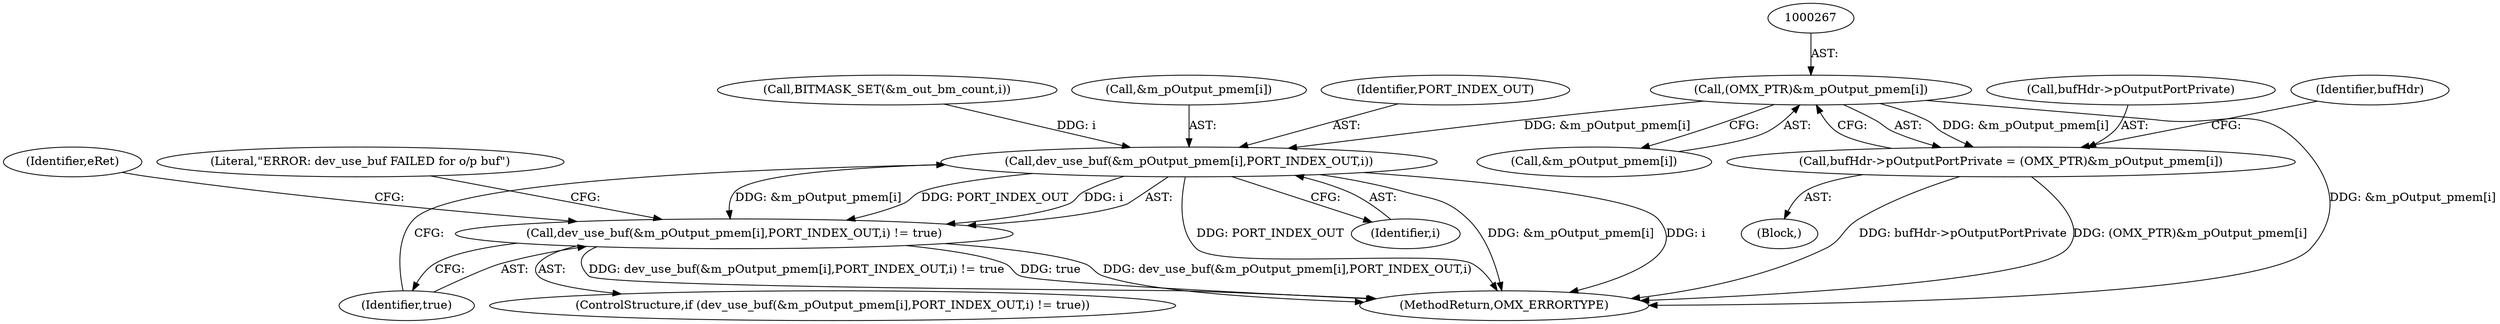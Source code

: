 digraph "0_Android_d575ecf607056d8e3328ef2eb56c52e98f81e87d_0@array" {
"1000266" [label="(Call,(OMX_PTR)&m_pOutput_pmem[i])"];
"1000262" [label="(Call,bufHdr->pOutputPortPrivate = (OMX_PTR)&m_pOutput_pmem[i])"];
"1000594" [label="(Call,dev_use_buf(&m_pOutput_pmem[i],PORT_INDEX_OUT,i))"];
"1000593" [label="(Call,dev_use_buf(&m_pOutput_pmem[i],PORT_INDEX_OUT,i) != true)"];
"1000600" [label="(Identifier,i)"];
"1000262" [label="(Call,bufHdr->pOutputPortPrivate = (OMX_PTR)&m_pOutput_pmem[i])"];
"1000268" [label="(Call,&m_pOutput_pmem[i])"];
"1000263" [label="(Call,bufHdr->pOutputPortPrivate)"];
"1000592" [label="(ControlStructure,if (dev_use_buf(&m_pOutput_pmem[i],PORT_INDEX_OUT,i) != true))"];
"1000619" [label="(MethodReturn,OMX_ERRORTYPE)"];
"1000618" [label="(Identifier,eRet)"];
"1000266" [label="(Call,(OMX_PTR)&m_pOutput_pmem[i])"];
"1000594" [label="(Call,dev_use_buf(&m_pOutput_pmem[i],PORT_INDEX_OUT,i))"];
"1000593" [label="(Call,dev_use_buf(&m_pOutput_pmem[i],PORT_INDEX_OUT,i) != true)"];
"1000599" [label="(Identifier,PORT_INDEX_OUT)"];
"1000604" [label="(Literal,\"ERROR: dev_use_buf FAILED for o/p buf\")"];
"1000228" [label="(Block,)"];
"1000588" [label="(Call,BITMASK_SET(&m_out_bm_count,i))"];
"1000601" [label="(Identifier,true)"];
"1000595" [label="(Call,&m_pOutput_pmem[i])"];
"1000274" [label="(Identifier,bufHdr)"];
"1000266" -> "1000262"  [label="AST: "];
"1000266" -> "1000268"  [label="CFG: "];
"1000267" -> "1000266"  [label="AST: "];
"1000268" -> "1000266"  [label="AST: "];
"1000262" -> "1000266"  [label="CFG: "];
"1000266" -> "1000619"  [label="DDG: &m_pOutput_pmem[i]"];
"1000266" -> "1000262"  [label="DDG: &m_pOutput_pmem[i]"];
"1000266" -> "1000594"  [label="DDG: &m_pOutput_pmem[i]"];
"1000262" -> "1000228"  [label="AST: "];
"1000263" -> "1000262"  [label="AST: "];
"1000274" -> "1000262"  [label="CFG: "];
"1000262" -> "1000619"  [label="DDG: bufHdr->pOutputPortPrivate"];
"1000262" -> "1000619"  [label="DDG: (OMX_PTR)&m_pOutput_pmem[i]"];
"1000594" -> "1000593"  [label="AST: "];
"1000594" -> "1000600"  [label="CFG: "];
"1000595" -> "1000594"  [label="AST: "];
"1000599" -> "1000594"  [label="AST: "];
"1000600" -> "1000594"  [label="AST: "];
"1000601" -> "1000594"  [label="CFG: "];
"1000594" -> "1000619"  [label="DDG: PORT_INDEX_OUT"];
"1000594" -> "1000619"  [label="DDG: &m_pOutput_pmem[i]"];
"1000594" -> "1000619"  [label="DDG: i"];
"1000594" -> "1000593"  [label="DDG: &m_pOutput_pmem[i]"];
"1000594" -> "1000593"  [label="DDG: PORT_INDEX_OUT"];
"1000594" -> "1000593"  [label="DDG: i"];
"1000588" -> "1000594"  [label="DDG: i"];
"1000593" -> "1000592"  [label="AST: "];
"1000593" -> "1000601"  [label="CFG: "];
"1000601" -> "1000593"  [label="AST: "];
"1000604" -> "1000593"  [label="CFG: "];
"1000618" -> "1000593"  [label="CFG: "];
"1000593" -> "1000619"  [label="DDG: dev_use_buf(&m_pOutput_pmem[i],PORT_INDEX_OUT,i)"];
"1000593" -> "1000619"  [label="DDG: dev_use_buf(&m_pOutput_pmem[i],PORT_INDEX_OUT,i) != true"];
"1000593" -> "1000619"  [label="DDG: true"];
}
